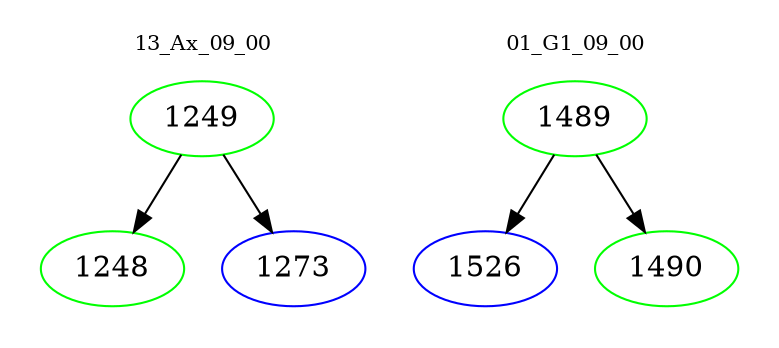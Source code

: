 digraph{
subgraph cluster_0 {
color = white
label = "13_Ax_09_00";
fontsize=10;
T0_1249 [label="1249", color="green"]
T0_1249 -> T0_1248 [color="black"]
T0_1248 [label="1248", color="green"]
T0_1249 -> T0_1273 [color="black"]
T0_1273 [label="1273", color="blue"]
}
subgraph cluster_1 {
color = white
label = "01_G1_09_00";
fontsize=10;
T1_1489 [label="1489", color="green"]
T1_1489 -> T1_1526 [color="black"]
T1_1526 [label="1526", color="blue"]
T1_1489 -> T1_1490 [color="black"]
T1_1490 [label="1490", color="green"]
}
}
